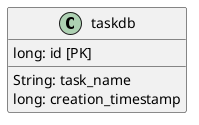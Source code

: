 @startuml

class taskdb {
    long: id [PK]
    ___
    String: task_name
    long: creation_timestamp
}

@enduml